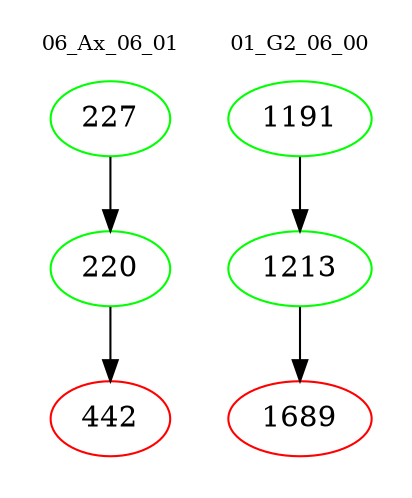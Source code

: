 digraph{
subgraph cluster_0 {
color = white
label = "06_Ax_06_01";
fontsize=10;
T0_227 [label="227", color="green"]
T0_227 -> T0_220 [color="black"]
T0_220 [label="220", color="green"]
T0_220 -> T0_442 [color="black"]
T0_442 [label="442", color="red"]
}
subgraph cluster_1 {
color = white
label = "01_G2_06_00";
fontsize=10;
T1_1191 [label="1191", color="green"]
T1_1191 -> T1_1213 [color="black"]
T1_1213 [label="1213", color="green"]
T1_1213 -> T1_1689 [color="black"]
T1_1689 [label="1689", color="red"]
}
}
